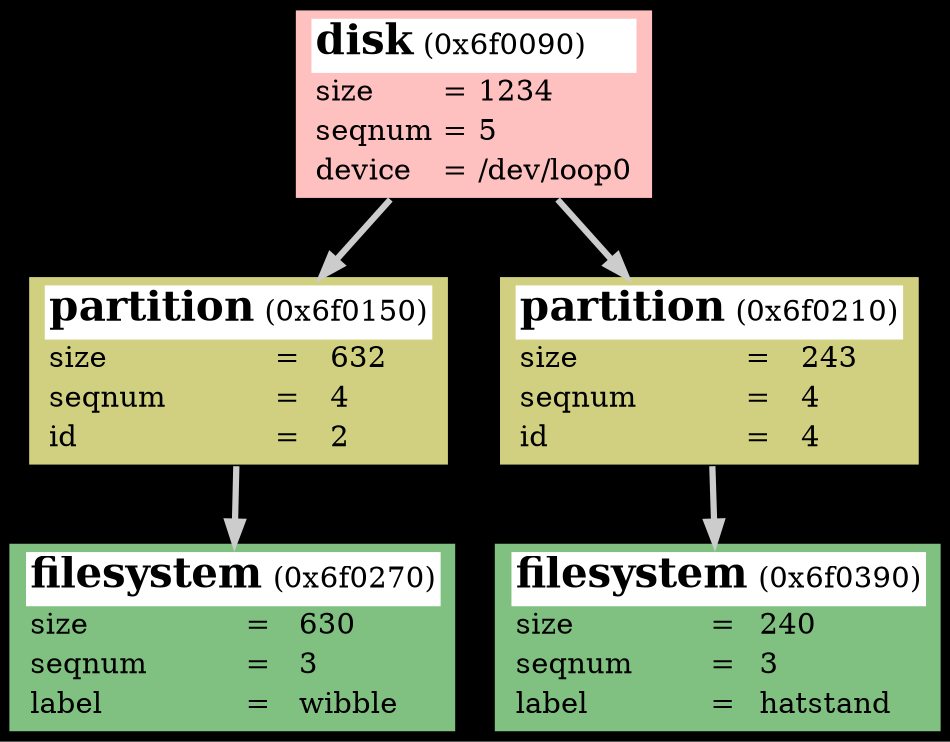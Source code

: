 digraph disks {
	graph [ rankdir="TB", color="white",bgcolor="#000000" ];
	node [ shape="record", color="black", fillcolor="lightcyan", style="filled" ];
	edge [ penwidth=3.0,color="#cccccc" ];

	// 0x6f0090 disk
	obj_0x6f0090 [fillcolor="#ffc0c0",label=<<table cellspacing="0" border="0">
	<tr><td align="left" bgcolor="white" colspan="3"><font color="#000000" point-size="20"><b>disk</b></font> (0x6f0090)</td></tr>
	<tr><td align="left">size</td><td>=</td><td align="left">1234</td></tr>
	<tr><td align="left">seqnum</td><td>=</td><td align="left">5</td></tr>
	<tr><td align="left">device</td><td>=</td><td align="left">/dev/loop0</td></tr>
	</table>>];
	obj_0x6f0090 -> obj_0x6f0150;
	obj_0x6f0090 -> obj_0x6f0210;

	// 0x6f0150 partition
	obj_0x6f0150 [fillcolor="#d0d080",label=<<table cellspacing="0" border="0">
	<tr><td align="left" bgcolor="white" colspan="3"><font color="#000000" point-size="20"><b>partition</b></font> (0x6f0150)</td></tr>
	<tr><td align="left">size</td><td>=</td><td align="left">632</td></tr>
	<tr><td align="left">seqnum</td><td>=</td><td align="left">4</td></tr>
	<tr><td align="left">id</td><td>=</td><td align="left">2</td></tr>
	</table>>];
	obj_0x6f0150 -> obj_0x6f0270;

	// 0x6f0270 filesystem
	obj_0x6f0270 [fillcolor="#80c080",label=<<table cellspacing="0" border="0">
	<tr><td align="left" bgcolor="white" colspan="3"><font color="#000000" point-size="20"><b>filesystem</b></font> (0x6f0270)</td></tr>
	<tr><td align="left">size</td><td>=</td><td align="left">630</td></tr>
	<tr><td align="left">seqnum</td><td>=</td><td align="left">3</td></tr>
	<tr><td align="left">label</td><td>=</td><td align="left">wibble</td></tr>
	</table>>];

	// 0x6f0210 partition
	obj_0x6f0210 [fillcolor="#d0d080",label=<<table cellspacing="0" border="0">
	<tr><td align="left" bgcolor="white" colspan="3"><font color="#000000" point-size="20"><b>partition</b></font> (0x6f0210)</td></tr>
	<tr><td align="left">size</td><td>=</td><td align="left">243</td></tr>
	<tr><td align="left">seqnum</td><td>=</td><td align="left">4</td></tr>
	<tr><td align="left">id</td><td>=</td><td align="left">4</td></tr>
	</table>>];
	obj_0x6f0210 -> obj_0x6f0390;

	// 0x6f0390 filesystem
	obj_0x6f0390 [fillcolor="#80c080",label=<<table cellspacing="0" border="0">
	<tr><td align="left" bgcolor="white" colspan="3"><font color="#000000" point-size="20"><b>filesystem</b></font> (0x6f0390)</td></tr>
	<tr><td align="left">size</td><td>=</td><td align="left">240</td></tr>
	<tr><td align="left">seqnum</td><td>=</td><td align="left">3</td></tr>
	<tr><td align="left">label</td><td>=</td><td align="left">hatstand</td></tr>
	</table>>];
}
